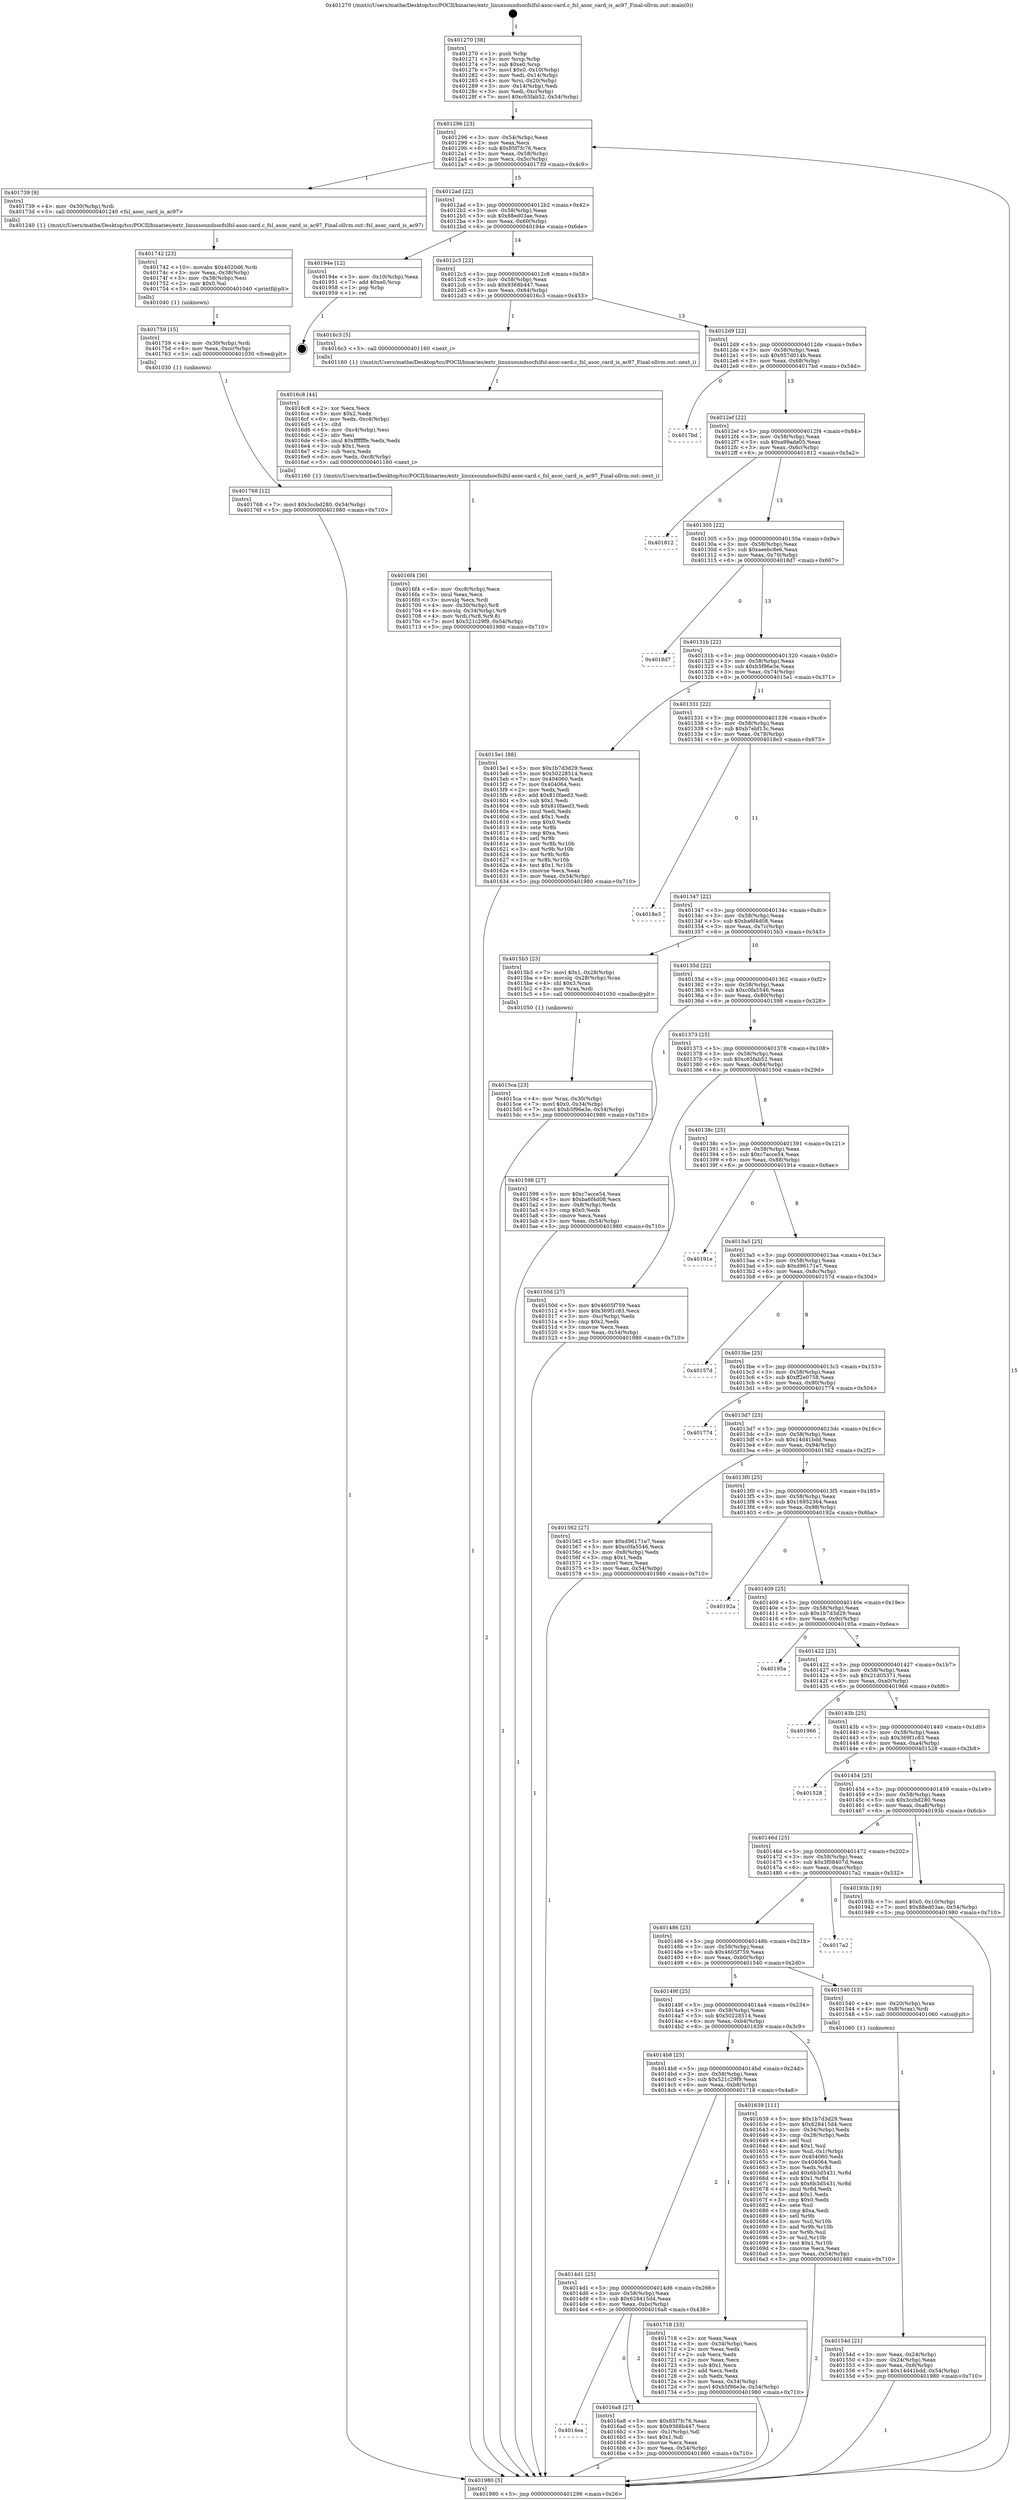 digraph "0x401270" {
  label = "0x401270 (/mnt/c/Users/mathe/Desktop/tcc/POCII/binaries/extr_linuxsoundsocfslfsl-asoc-card.c_fsl_asoc_card_is_ac97_Final-ollvm.out::main(0))"
  labelloc = "t"
  node[shape=record]

  Entry [label="",width=0.3,height=0.3,shape=circle,fillcolor=black,style=filled]
  "0x401296" [label="{
     0x401296 [23]\l
     | [instrs]\l
     &nbsp;&nbsp;0x401296 \<+3\>: mov -0x54(%rbp),%eax\l
     &nbsp;&nbsp;0x401299 \<+2\>: mov %eax,%ecx\l
     &nbsp;&nbsp;0x40129b \<+6\>: sub $0x85f7fc76,%ecx\l
     &nbsp;&nbsp;0x4012a1 \<+3\>: mov %eax,-0x58(%rbp)\l
     &nbsp;&nbsp;0x4012a4 \<+3\>: mov %ecx,-0x5c(%rbp)\l
     &nbsp;&nbsp;0x4012a7 \<+6\>: je 0000000000401739 \<main+0x4c9\>\l
  }"]
  "0x401739" [label="{
     0x401739 [9]\l
     | [instrs]\l
     &nbsp;&nbsp;0x401739 \<+4\>: mov -0x30(%rbp),%rdi\l
     &nbsp;&nbsp;0x40173d \<+5\>: call 0000000000401240 \<fsl_asoc_card_is_ac97\>\l
     | [calls]\l
     &nbsp;&nbsp;0x401240 \{1\} (/mnt/c/Users/mathe/Desktop/tcc/POCII/binaries/extr_linuxsoundsocfslfsl-asoc-card.c_fsl_asoc_card_is_ac97_Final-ollvm.out::fsl_asoc_card_is_ac97)\l
  }"]
  "0x4012ad" [label="{
     0x4012ad [22]\l
     | [instrs]\l
     &nbsp;&nbsp;0x4012ad \<+5\>: jmp 00000000004012b2 \<main+0x42\>\l
     &nbsp;&nbsp;0x4012b2 \<+3\>: mov -0x58(%rbp),%eax\l
     &nbsp;&nbsp;0x4012b5 \<+5\>: sub $0x88ed03ae,%eax\l
     &nbsp;&nbsp;0x4012ba \<+3\>: mov %eax,-0x60(%rbp)\l
     &nbsp;&nbsp;0x4012bd \<+6\>: je 000000000040194e \<main+0x6de\>\l
  }"]
  Exit [label="",width=0.3,height=0.3,shape=circle,fillcolor=black,style=filled,peripheries=2]
  "0x40194e" [label="{
     0x40194e [12]\l
     | [instrs]\l
     &nbsp;&nbsp;0x40194e \<+3\>: mov -0x10(%rbp),%eax\l
     &nbsp;&nbsp;0x401951 \<+7\>: add $0xe0,%rsp\l
     &nbsp;&nbsp;0x401958 \<+1\>: pop %rbp\l
     &nbsp;&nbsp;0x401959 \<+1\>: ret\l
  }"]
  "0x4012c3" [label="{
     0x4012c3 [22]\l
     | [instrs]\l
     &nbsp;&nbsp;0x4012c3 \<+5\>: jmp 00000000004012c8 \<main+0x58\>\l
     &nbsp;&nbsp;0x4012c8 \<+3\>: mov -0x58(%rbp),%eax\l
     &nbsp;&nbsp;0x4012cb \<+5\>: sub $0x9368b447,%eax\l
     &nbsp;&nbsp;0x4012d0 \<+3\>: mov %eax,-0x64(%rbp)\l
     &nbsp;&nbsp;0x4012d3 \<+6\>: je 00000000004016c3 \<main+0x453\>\l
  }"]
  "0x401768" [label="{
     0x401768 [12]\l
     | [instrs]\l
     &nbsp;&nbsp;0x401768 \<+7\>: movl $0x3ccbd280,-0x54(%rbp)\l
     &nbsp;&nbsp;0x40176f \<+5\>: jmp 0000000000401980 \<main+0x710\>\l
  }"]
  "0x4016c3" [label="{
     0x4016c3 [5]\l
     | [instrs]\l
     &nbsp;&nbsp;0x4016c3 \<+5\>: call 0000000000401160 \<next_i\>\l
     | [calls]\l
     &nbsp;&nbsp;0x401160 \{1\} (/mnt/c/Users/mathe/Desktop/tcc/POCII/binaries/extr_linuxsoundsocfslfsl-asoc-card.c_fsl_asoc_card_is_ac97_Final-ollvm.out::next_i)\l
  }"]
  "0x4012d9" [label="{
     0x4012d9 [22]\l
     | [instrs]\l
     &nbsp;&nbsp;0x4012d9 \<+5\>: jmp 00000000004012de \<main+0x6e\>\l
     &nbsp;&nbsp;0x4012de \<+3\>: mov -0x58(%rbp),%eax\l
     &nbsp;&nbsp;0x4012e1 \<+5\>: sub $0x957d014b,%eax\l
     &nbsp;&nbsp;0x4012e6 \<+3\>: mov %eax,-0x68(%rbp)\l
     &nbsp;&nbsp;0x4012e9 \<+6\>: je 00000000004017bd \<main+0x54d\>\l
  }"]
  "0x401759" [label="{
     0x401759 [15]\l
     | [instrs]\l
     &nbsp;&nbsp;0x401759 \<+4\>: mov -0x30(%rbp),%rdi\l
     &nbsp;&nbsp;0x40175d \<+6\>: mov %eax,-0xcc(%rbp)\l
     &nbsp;&nbsp;0x401763 \<+5\>: call 0000000000401030 \<free@plt\>\l
     | [calls]\l
     &nbsp;&nbsp;0x401030 \{1\} (unknown)\l
  }"]
  "0x4017bd" [label="{
     0x4017bd\l
  }", style=dashed]
  "0x4012ef" [label="{
     0x4012ef [22]\l
     | [instrs]\l
     &nbsp;&nbsp;0x4012ef \<+5\>: jmp 00000000004012f4 \<main+0x84\>\l
     &nbsp;&nbsp;0x4012f4 \<+3\>: mov -0x58(%rbp),%eax\l
     &nbsp;&nbsp;0x4012f7 \<+5\>: sub $0xa99ada05,%eax\l
     &nbsp;&nbsp;0x4012fc \<+3\>: mov %eax,-0x6c(%rbp)\l
     &nbsp;&nbsp;0x4012ff \<+6\>: je 0000000000401812 \<main+0x5a2\>\l
  }"]
  "0x401742" [label="{
     0x401742 [23]\l
     | [instrs]\l
     &nbsp;&nbsp;0x401742 \<+10\>: movabs $0x4020d6,%rdi\l
     &nbsp;&nbsp;0x40174c \<+3\>: mov %eax,-0x38(%rbp)\l
     &nbsp;&nbsp;0x40174f \<+3\>: mov -0x38(%rbp),%esi\l
     &nbsp;&nbsp;0x401752 \<+2\>: mov $0x0,%al\l
     &nbsp;&nbsp;0x401754 \<+5\>: call 0000000000401040 \<printf@plt\>\l
     | [calls]\l
     &nbsp;&nbsp;0x401040 \{1\} (unknown)\l
  }"]
  "0x401812" [label="{
     0x401812\l
  }", style=dashed]
  "0x401305" [label="{
     0x401305 [22]\l
     | [instrs]\l
     &nbsp;&nbsp;0x401305 \<+5\>: jmp 000000000040130a \<main+0x9a\>\l
     &nbsp;&nbsp;0x40130a \<+3\>: mov -0x58(%rbp),%eax\l
     &nbsp;&nbsp;0x40130d \<+5\>: sub $0xaeebc8e6,%eax\l
     &nbsp;&nbsp;0x401312 \<+3\>: mov %eax,-0x70(%rbp)\l
     &nbsp;&nbsp;0x401315 \<+6\>: je 00000000004018d7 \<main+0x667\>\l
  }"]
  "0x4016f4" [label="{
     0x4016f4 [36]\l
     | [instrs]\l
     &nbsp;&nbsp;0x4016f4 \<+6\>: mov -0xc8(%rbp),%ecx\l
     &nbsp;&nbsp;0x4016fa \<+3\>: imul %eax,%ecx\l
     &nbsp;&nbsp;0x4016fd \<+3\>: movslq %ecx,%rdi\l
     &nbsp;&nbsp;0x401700 \<+4\>: mov -0x30(%rbp),%r8\l
     &nbsp;&nbsp;0x401704 \<+4\>: movslq -0x34(%rbp),%r9\l
     &nbsp;&nbsp;0x401708 \<+4\>: mov %rdi,(%r8,%r9,8)\l
     &nbsp;&nbsp;0x40170c \<+7\>: movl $0x521c29f9,-0x54(%rbp)\l
     &nbsp;&nbsp;0x401713 \<+5\>: jmp 0000000000401980 \<main+0x710\>\l
  }"]
  "0x4018d7" [label="{
     0x4018d7\l
  }", style=dashed]
  "0x40131b" [label="{
     0x40131b [22]\l
     | [instrs]\l
     &nbsp;&nbsp;0x40131b \<+5\>: jmp 0000000000401320 \<main+0xb0\>\l
     &nbsp;&nbsp;0x401320 \<+3\>: mov -0x58(%rbp),%eax\l
     &nbsp;&nbsp;0x401323 \<+5\>: sub $0xb5f96e3e,%eax\l
     &nbsp;&nbsp;0x401328 \<+3\>: mov %eax,-0x74(%rbp)\l
     &nbsp;&nbsp;0x40132b \<+6\>: je 00000000004015e1 \<main+0x371\>\l
  }"]
  "0x4016c8" [label="{
     0x4016c8 [44]\l
     | [instrs]\l
     &nbsp;&nbsp;0x4016c8 \<+2\>: xor %ecx,%ecx\l
     &nbsp;&nbsp;0x4016ca \<+5\>: mov $0x2,%edx\l
     &nbsp;&nbsp;0x4016cf \<+6\>: mov %edx,-0xc4(%rbp)\l
     &nbsp;&nbsp;0x4016d5 \<+1\>: cltd\l
     &nbsp;&nbsp;0x4016d6 \<+6\>: mov -0xc4(%rbp),%esi\l
     &nbsp;&nbsp;0x4016dc \<+2\>: idiv %esi\l
     &nbsp;&nbsp;0x4016de \<+6\>: imul $0xfffffffe,%edx,%edx\l
     &nbsp;&nbsp;0x4016e4 \<+3\>: sub $0x1,%ecx\l
     &nbsp;&nbsp;0x4016e7 \<+2\>: sub %ecx,%edx\l
     &nbsp;&nbsp;0x4016e9 \<+6\>: mov %edx,-0xc8(%rbp)\l
     &nbsp;&nbsp;0x4016ef \<+5\>: call 0000000000401160 \<next_i\>\l
     | [calls]\l
     &nbsp;&nbsp;0x401160 \{1\} (/mnt/c/Users/mathe/Desktop/tcc/POCII/binaries/extr_linuxsoundsocfslfsl-asoc-card.c_fsl_asoc_card_is_ac97_Final-ollvm.out::next_i)\l
  }"]
  "0x4015e1" [label="{
     0x4015e1 [88]\l
     | [instrs]\l
     &nbsp;&nbsp;0x4015e1 \<+5\>: mov $0x1b7d3d29,%eax\l
     &nbsp;&nbsp;0x4015e6 \<+5\>: mov $0x50228514,%ecx\l
     &nbsp;&nbsp;0x4015eb \<+7\>: mov 0x404060,%edx\l
     &nbsp;&nbsp;0x4015f2 \<+7\>: mov 0x404064,%esi\l
     &nbsp;&nbsp;0x4015f9 \<+2\>: mov %edx,%edi\l
     &nbsp;&nbsp;0x4015fb \<+6\>: add $0x810faed3,%edi\l
     &nbsp;&nbsp;0x401601 \<+3\>: sub $0x1,%edi\l
     &nbsp;&nbsp;0x401604 \<+6\>: sub $0x810faed3,%edi\l
     &nbsp;&nbsp;0x40160a \<+3\>: imul %edi,%edx\l
     &nbsp;&nbsp;0x40160d \<+3\>: and $0x1,%edx\l
     &nbsp;&nbsp;0x401610 \<+3\>: cmp $0x0,%edx\l
     &nbsp;&nbsp;0x401613 \<+4\>: sete %r8b\l
     &nbsp;&nbsp;0x401617 \<+3\>: cmp $0xa,%esi\l
     &nbsp;&nbsp;0x40161a \<+4\>: setl %r9b\l
     &nbsp;&nbsp;0x40161e \<+3\>: mov %r8b,%r10b\l
     &nbsp;&nbsp;0x401621 \<+3\>: and %r9b,%r10b\l
     &nbsp;&nbsp;0x401624 \<+3\>: xor %r9b,%r8b\l
     &nbsp;&nbsp;0x401627 \<+3\>: or %r8b,%r10b\l
     &nbsp;&nbsp;0x40162a \<+4\>: test $0x1,%r10b\l
     &nbsp;&nbsp;0x40162e \<+3\>: cmovne %ecx,%eax\l
     &nbsp;&nbsp;0x401631 \<+3\>: mov %eax,-0x54(%rbp)\l
     &nbsp;&nbsp;0x401634 \<+5\>: jmp 0000000000401980 \<main+0x710\>\l
  }"]
  "0x401331" [label="{
     0x401331 [22]\l
     | [instrs]\l
     &nbsp;&nbsp;0x401331 \<+5\>: jmp 0000000000401336 \<main+0xc6\>\l
     &nbsp;&nbsp;0x401336 \<+3\>: mov -0x58(%rbp),%eax\l
     &nbsp;&nbsp;0x401339 \<+5\>: sub $0xb7ebf13c,%eax\l
     &nbsp;&nbsp;0x40133e \<+3\>: mov %eax,-0x78(%rbp)\l
     &nbsp;&nbsp;0x401341 \<+6\>: je 00000000004018e3 \<main+0x673\>\l
  }"]
  "0x4014ea" [label="{
     0x4014ea\l
  }", style=dashed]
  "0x4018e3" [label="{
     0x4018e3\l
  }", style=dashed]
  "0x401347" [label="{
     0x401347 [22]\l
     | [instrs]\l
     &nbsp;&nbsp;0x401347 \<+5\>: jmp 000000000040134c \<main+0xdc\>\l
     &nbsp;&nbsp;0x40134c \<+3\>: mov -0x58(%rbp),%eax\l
     &nbsp;&nbsp;0x40134f \<+5\>: sub $0xba6f4d08,%eax\l
     &nbsp;&nbsp;0x401354 \<+3\>: mov %eax,-0x7c(%rbp)\l
     &nbsp;&nbsp;0x401357 \<+6\>: je 00000000004015b3 \<main+0x343\>\l
  }"]
  "0x4016a8" [label="{
     0x4016a8 [27]\l
     | [instrs]\l
     &nbsp;&nbsp;0x4016a8 \<+5\>: mov $0x85f7fc76,%eax\l
     &nbsp;&nbsp;0x4016ad \<+5\>: mov $0x9368b447,%ecx\l
     &nbsp;&nbsp;0x4016b2 \<+3\>: mov -0x1(%rbp),%dl\l
     &nbsp;&nbsp;0x4016b5 \<+3\>: test $0x1,%dl\l
     &nbsp;&nbsp;0x4016b8 \<+3\>: cmovne %ecx,%eax\l
     &nbsp;&nbsp;0x4016bb \<+3\>: mov %eax,-0x54(%rbp)\l
     &nbsp;&nbsp;0x4016be \<+5\>: jmp 0000000000401980 \<main+0x710\>\l
  }"]
  "0x4015b3" [label="{
     0x4015b3 [23]\l
     | [instrs]\l
     &nbsp;&nbsp;0x4015b3 \<+7\>: movl $0x1,-0x28(%rbp)\l
     &nbsp;&nbsp;0x4015ba \<+4\>: movslq -0x28(%rbp),%rax\l
     &nbsp;&nbsp;0x4015be \<+4\>: shl $0x3,%rax\l
     &nbsp;&nbsp;0x4015c2 \<+3\>: mov %rax,%rdi\l
     &nbsp;&nbsp;0x4015c5 \<+5\>: call 0000000000401050 \<malloc@plt\>\l
     | [calls]\l
     &nbsp;&nbsp;0x401050 \{1\} (unknown)\l
  }"]
  "0x40135d" [label="{
     0x40135d [22]\l
     | [instrs]\l
     &nbsp;&nbsp;0x40135d \<+5\>: jmp 0000000000401362 \<main+0xf2\>\l
     &nbsp;&nbsp;0x401362 \<+3\>: mov -0x58(%rbp),%eax\l
     &nbsp;&nbsp;0x401365 \<+5\>: sub $0xc0fa5546,%eax\l
     &nbsp;&nbsp;0x40136a \<+3\>: mov %eax,-0x80(%rbp)\l
     &nbsp;&nbsp;0x40136d \<+6\>: je 0000000000401598 \<main+0x328\>\l
  }"]
  "0x4014d1" [label="{
     0x4014d1 [25]\l
     | [instrs]\l
     &nbsp;&nbsp;0x4014d1 \<+5\>: jmp 00000000004014d6 \<main+0x266\>\l
     &nbsp;&nbsp;0x4014d6 \<+3\>: mov -0x58(%rbp),%eax\l
     &nbsp;&nbsp;0x4014d9 \<+5\>: sub $0x628415d4,%eax\l
     &nbsp;&nbsp;0x4014de \<+6\>: mov %eax,-0xbc(%rbp)\l
     &nbsp;&nbsp;0x4014e4 \<+6\>: je 00000000004016a8 \<main+0x438\>\l
  }"]
  "0x401598" [label="{
     0x401598 [27]\l
     | [instrs]\l
     &nbsp;&nbsp;0x401598 \<+5\>: mov $0xc7acce54,%eax\l
     &nbsp;&nbsp;0x40159d \<+5\>: mov $0xba6f4d08,%ecx\l
     &nbsp;&nbsp;0x4015a2 \<+3\>: mov -0x8(%rbp),%edx\l
     &nbsp;&nbsp;0x4015a5 \<+3\>: cmp $0x0,%edx\l
     &nbsp;&nbsp;0x4015a8 \<+3\>: cmove %ecx,%eax\l
     &nbsp;&nbsp;0x4015ab \<+3\>: mov %eax,-0x54(%rbp)\l
     &nbsp;&nbsp;0x4015ae \<+5\>: jmp 0000000000401980 \<main+0x710\>\l
  }"]
  "0x401373" [label="{
     0x401373 [25]\l
     | [instrs]\l
     &nbsp;&nbsp;0x401373 \<+5\>: jmp 0000000000401378 \<main+0x108\>\l
     &nbsp;&nbsp;0x401378 \<+3\>: mov -0x58(%rbp),%eax\l
     &nbsp;&nbsp;0x40137b \<+5\>: sub $0xc65fab52,%eax\l
     &nbsp;&nbsp;0x401380 \<+6\>: mov %eax,-0x84(%rbp)\l
     &nbsp;&nbsp;0x401386 \<+6\>: je 000000000040150d \<main+0x29d\>\l
  }"]
  "0x401718" [label="{
     0x401718 [33]\l
     | [instrs]\l
     &nbsp;&nbsp;0x401718 \<+2\>: xor %eax,%eax\l
     &nbsp;&nbsp;0x40171a \<+3\>: mov -0x34(%rbp),%ecx\l
     &nbsp;&nbsp;0x40171d \<+2\>: mov %eax,%edx\l
     &nbsp;&nbsp;0x40171f \<+2\>: sub %ecx,%edx\l
     &nbsp;&nbsp;0x401721 \<+2\>: mov %eax,%ecx\l
     &nbsp;&nbsp;0x401723 \<+3\>: sub $0x1,%ecx\l
     &nbsp;&nbsp;0x401726 \<+2\>: add %ecx,%edx\l
     &nbsp;&nbsp;0x401728 \<+2\>: sub %edx,%eax\l
     &nbsp;&nbsp;0x40172a \<+3\>: mov %eax,-0x34(%rbp)\l
     &nbsp;&nbsp;0x40172d \<+7\>: movl $0xb5f96e3e,-0x54(%rbp)\l
     &nbsp;&nbsp;0x401734 \<+5\>: jmp 0000000000401980 \<main+0x710\>\l
  }"]
  "0x40150d" [label="{
     0x40150d [27]\l
     | [instrs]\l
     &nbsp;&nbsp;0x40150d \<+5\>: mov $0x4605f759,%eax\l
     &nbsp;&nbsp;0x401512 \<+5\>: mov $0x369f1c83,%ecx\l
     &nbsp;&nbsp;0x401517 \<+3\>: mov -0xc(%rbp),%edx\l
     &nbsp;&nbsp;0x40151a \<+3\>: cmp $0x2,%edx\l
     &nbsp;&nbsp;0x40151d \<+3\>: cmovne %ecx,%eax\l
     &nbsp;&nbsp;0x401520 \<+3\>: mov %eax,-0x54(%rbp)\l
     &nbsp;&nbsp;0x401523 \<+5\>: jmp 0000000000401980 \<main+0x710\>\l
  }"]
  "0x40138c" [label="{
     0x40138c [25]\l
     | [instrs]\l
     &nbsp;&nbsp;0x40138c \<+5\>: jmp 0000000000401391 \<main+0x121\>\l
     &nbsp;&nbsp;0x401391 \<+3\>: mov -0x58(%rbp),%eax\l
     &nbsp;&nbsp;0x401394 \<+5\>: sub $0xc7acce54,%eax\l
     &nbsp;&nbsp;0x401399 \<+6\>: mov %eax,-0x88(%rbp)\l
     &nbsp;&nbsp;0x40139f \<+6\>: je 000000000040191e \<main+0x6ae\>\l
  }"]
  "0x401980" [label="{
     0x401980 [5]\l
     | [instrs]\l
     &nbsp;&nbsp;0x401980 \<+5\>: jmp 0000000000401296 \<main+0x26\>\l
  }"]
  "0x401270" [label="{
     0x401270 [38]\l
     | [instrs]\l
     &nbsp;&nbsp;0x401270 \<+1\>: push %rbp\l
     &nbsp;&nbsp;0x401271 \<+3\>: mov %rsp,%rbp\l
     &nbsp;&nbsp;0x401274 \<+7\>: sub $0xe0,%rsp\l
     &nbsp;&nbsp;0x40127b \<+7\>: movl $0x0,-0x10(%rbp)\l
     &nbsp;&nbsp;0x401282 \<+3\>: mov %edi,-0x14(%rbp)\l
     &nbsp;&nbsp;0x401285 \<+4\>: mov %rsi,-0x20(%rbp)\l
     &nbsp;&nbsp;0x401289 \<+3\>: mov -0x14(%rbp),%edi\l
     &nbsp;&nbsp;0x40128c \<+3\>: mov %edi,-0xc(%rbp)\l
     &nbsp;&nbsp;0x40128f \<+7\>: movl $0xc65fab52,-0x54(%rbp)\l
  }"]
  "0x4014b8" [label="{
     0x4014b8 [25]\l
     | [instrs]\l
     &nbsp;&nbsp;0x4014b8 \<+5\>: jmp 00000000004014bd \<main+0x24d\>\l
     &nbsp;&nbsp;0x4014bd \<+3\>: mov -0x58(%rbp),%eax\l
     &nbsp;&nbsp;0x4014c0 \<+5\>: sub $0x521c29f9,%eax\l
     &nbsp;&nbsp;0x4014c5 \<+6\>: mov %eax,-0xb8(%rbp)\l
     &nbsp;&nbsp;0x4014cb \<+6\>: je 0000000000401718 \<main+0x4a8\>\l
  }"]
  "0x40191e" [label="{
     0x40191e\l
  }", style=dashed]
  "0x4013a5" [label="{
     0x4013a5 [25]\l
     | [instrs]\l
     &nbsp;&nbsp;0x4013a5 \<+5\>: jmp 00000000004013aa \<main+0x13a\>\l
     &nbsp;&nbsp;0x4013aa \<+3\>: mov -0x58(%rbp),%eax\l
     &nbsp;&nbsp;0x4013ad \<+5\>: sub $0xd96171e7,%eax\l
     &nbsp;&nbsp;0x4013b2 \<+6\>: mov %eax,-0x8c(%rbp)\l
     &nbsp;&nbsp;0x4013b8 \<+6\>: je 000000000040157d \<main+0x30d\>\l
  }"]
  "0x401639" [label="{
     0x401639 [111]\l
     | [instrs]\l
     &nbsp;&nbsp;0x401639 \<+5\>: mov $0x1b7d3d29,%eax\l
     &nbsp;&nbsp;0x40163e \<+5\>: mov $0x628415d4,%ecx\l
     &nbsp;&nbsp;0x401643 \<+3\>: mov -0x34(%rbp),%edx\l
     &nbsp;&nbsp;0x401646 \<+3\>: cmp -0x28(%rbp),%edx\l
     &nbsp;&nbsp;0x401649 \<+4\>: setl %sil\l
     &nbsp;&nbsp;0x40164d \<+4\>: and $0x1,%sil\l
     &nbsp;&nbsp;0x401651 \<+4\>: mov %sil,-0x1(%rbp)\l
     &nbsp;&nbsp;0x401655 \<+7\>: mov 0x404060,%edx\l
     &nbsp;&nbsp;0x40165c \<+7\>: mov 0x404064,%edi\l
     &nbsp;&nbsp;0x401663 \<+3\>: mov %edx,%r8d\l
     &nbsp;&nbsp;0x401666 \<+7\>: add $0x6b3d5431,%r8d\l
     &nbsp;&nbsp;0x40166d \<+4\>: sub $0x1,%r8d\l
     &nbsp;&nbsp;0x401671 \<+7\>: sub $0x6b3d5431,%r8d\l
     &nbsp;&nbsp;0x401678 \<+4\>: imul %r8d,%edx\l
     &nbsp;&nbsp;0x40167c \<+3\>: and $0x1,%edx\l
     &nbsp;&nbsp;0x40167f \<+3\>: cmp $0x0,%edx\l
     &nbsp;&nbsp;0x401682 \<+4\>: sete %sil\l
     &nbsp;&nbsp;0x401686 \<+3\>: cmp $0xa,%edi\l
     &nbsp;&nbsp;0x401689 \<+4\>: setl %r9b\l
     &nbsp;&nbsp;0x40168d \<+3\>: mov %sil,%r10b\l
     &nbsp;&nbsp;0x401690 \<+3\>: and %r9b,%r10b\l
     &nbsp;&nbsp;0x401693 \<+3\>: xor %r9b,%sil\l
     &nbsp;&nbsp;0x401696 \<+3\>: or %sil,%r10b\l
     &nbsp;&nbsp;0x401699 \<+4\>: test $0x1,%r10b\l
     &nbsp;&nbsp;0x40169d \<+3\>: cmovne %ecx,%eax\l
     &nbsp;&nbsp;0x4016a0 \<+3\>: mov %eax,-0x54(%rbp)\l
     &nbsp;&nbsp;0x4016a3 \<+5\>: jmp 0000000000401980 \<main+0x710\>\l
  }"]
  "0x40157d" [label="{
     0x40157d\l
  }", style=dashed]
  "0x4013be" [label="{
     0x4013be [25]\l
     | [instrs]\l
     &nbsp;&nbsp;0x4013be \<+5\>: jmp 00000000004013c3 \<main+0x153\>\l
     &nbsp;&nbsp;0x4013c3 \<+3\>: mov -0x58(%rbp),%eax\l
     &nbsp;&nbsp;0x4013c6 \<+5\>: sub $0xff2e0758,%eax\l
     &nbsp;&nbsp;0x4013cb \<+6\>: mov %eax,-0x90(%rbp)\l
     &nbsp;&nbsp;0x4013d1 \<+6\>: je 0000000000401774 \<main+0x504\>\l
  }"]
  "0x4015ca" [label="{
     0x4015ca [23]\l
     | [instrs]\l
     &nbsp;&nbsp;0x4015ca \<+4\>: mov %rax,-0x30(%rbp)\l
     &nbsp;&nbsp;0x4015ce \<+7\>: movl $0x0,-0x34(%rbp)\l
     &nbsp;&nbsp;0x4015d5 \<+7\>: movl $0xb5f96e3e,-0x54(%rbp)\l
     &nbsp;&nbsp;0x4015dc \<+5\>: jmp 0000000000401980 \<main+0x710\>\l
  }"]
  "0x401774" [label="{
     0x401774\l
  }", style=dashed]
  "0x4013d7" [label="{
     0x4013d7 [25]\l
     | [instrs]\l
     &nbsp;&nbsp;0x4013d7 \<+5\>: jmp 00000000004013dc \<main+0x16c\>\l
     &nbsp;&nbsp;0x4013dc \<+3\>: mov -0x58(%rbp),%eax\l
     &nbsp;&nbsp;0x4013df \<+5\>: sub $0x14d41bdd,%eax\l
     &nbsp;&nbsp;0x4013e4 \<+6\>: mov %eax,-0x94(%rbp)\l
     &nbsp;&nbsp;0x4013ea \<+6\>: je 0000000000401562 \<main+0x2f2\>\l
  }"]
  "0x40154d" [label="{
     0x40154d [21]\l
     | [instrs]\l
     &nbsp;&nbsp;0x40154d \<+3\>: mov %eax,-0x24(%rbp)\l
     &nbsp;&nbsp;0x401550 \<+3\>: mov -0x24(%rbp),%eax\l
     &nbsp;&nbsp;0x401553 \<+3\>: mov %eax,-0x8(%rbp)\l
     &nbsp;&nbsp;0x401556 \<+7\>: movl $0x14d41bdd,-0x54(%rbp)\l
     &nbsp;&nbsp;0x40155d \<+5\>: jmp 0000000000401980 \<main+0x710\>\l
  }"]
  "0x401562" [label="{
     0x401562 [27]\l
     | [instrs]\l
     &nbsp;&nbsp;0x401562 \<+5\>: mov $0xd96171e7,%eax\l
     &nbsp;&nbsp;0x401567 \<+5\>: mov $0xc0fa5546,%ecx\l
     &nbsp;&nbsp;0x40156c \<+3\>: mov -0x8(%rbp),%edx\l
     &nbsp;&nbsp;0x40156f \<+3\>: cmp $0x1,%edx\l
     &nbsp;&nbsp;0x401572 \<+3\>: cmovl %ecx,%eax\l
     &nbsp;&nbsp;0x401575 \<+3\>: mov %eax,-0x54(%rbp)\l
     &nbsp;&nbsp;0x401578 \<+5\>: jmp 0000000000401980 \<main+0x710\>\l
  }"]
  "0x4013f0" [label="{
     0x4013f0 [25]\l
     | [instrs]\l
     &nbsp;&nbsp;0x4013f0 \<+5\>: jmp 00000000004013f5 \<main+0x185\>\l
     &nbsp;&nbsp;0x4013f5 \<+3\>: mov -0x58(%rbp),%eax\l
     &nbsp;&nbsp;0x4013f8 \<+5\>: sub $0x16952364,%eax\l
     &nbsp;&nbsp;0x4013fd \<+6\>: mov %eax,-0x98(%rbp)\l
     &nbsp;&nbsp;0x401403 \<+6\>: je 000000000040192a \<main+0x6ba\>\l
  }"]
  "0x40149f" [label="{
     0x40149f [25]\l
     | [instrs]\l
     &nbsp;&nbsp;0x40149f \<+5\>: jmp 00000000004014a4 \<main+0x234\>\l
     &nbsp;&nbsp;0x4014a4 \<+3\>: mov -0x58(%rbp),%eax\l
     &nbsp;&nbsp;0x4014a7 \<+5\>: sub $0x50228514,%eax\l
     &nbsp;&nbsp;0x4014ac \<+6\>: mov %eax,-0xb4(%rbp)\l
     &nbsp;&nbsp;0x4014b2 \<+6\>: je 0000000000401639 \<main+0x3c9\>\l
  }"]
  "0x40192a" [label="{
     0x40192a\l
  }", style=dashed]
  "0x401409" [label="{
     0x401409 [25]\l
     | [instrs]\l
     &nbsp;&nbsp;0x401409 \<+5\>: jmp 000000000040140e \<main+0x19e\>\l
     &nbsp;&nbsp;0x40140e \<+3\>: mov -0x58(%rbp),%eax\l
     &nbsp;&nbsp;0x401411 \<+5\>: sub $0x1b7d3d29,%eax\l
     &nbsp;&nbsp;0x401416 \<+6\>: mov %eax,-0x9c(%rbp)\l
     &nbsp;&nbsp;0x40141c \<+6\>: je 000000000040195a \<main+0x6ea\>\l
  }"]
  "0x401540" [label="{
     0x401540 [13]\l
     | [instrs]\l
     &nbsp;&nbsp;0x401540 \<+4\>: mov -0x20(%rbp),%rax\l
     &nbsp;&nbsp;0x401544 \<+4\>: mov 0x8(%rax),%rdi\l
     &nbsp;&nbsp;0x401548 \<+5\>: call 0000000000401060 \<atoi@plt\>\l
     | [calls]\l
     &nbsp;&nbsp;0x401060 \{1\} (unknown)\l
  }"]
  "0x40195a" [label="{
     0x40195a\l
  }", style=dashed]
  "0x401422" [label="{
     0x401422 [25]\l
     | [instrs]\l
     &nbsp;&nbsp;0x401422 \<+5\>: jmp 0000000000401427 \<main+0x1b7\>\l
     &nbsp;&nbsp;0x401427 \<+3\>: mov -0x58(%rbp),%eax\l
     &nbsp;&nbsp;0x40142a \<+5\>: sub $0x21d05371,%eax\l
     &nbsp;&nbsp;0x40142f \<+6\>: mov %eax,-0xa0(%rbp)\l
     &nbsp;&nbsp;0x401435 \<+6\>: je 0000000000401966 \<main+0x6f6\>\l
  }"]
  "0x401486" [label="{
     0x401486 [25]\l
     | [instrs]\l
     &nbsp;&nbsp;0x401486 \<+5\>: jmp 000000000040148b \<main+0x21b\>\l
     &nbsp;&nbsp;0x40148b \<+3\>: mov -0x58(%rbp),%eax\l
     &nbsp;&nbsp;0x40148e \<+5\>: sub $0x4605f759,%eax\l
     &nbsp;&nbsp;0x401493 \<+6\>: mov %eax,-0xb0(%rbp)\l
     &nbsp;&nbsp;0x401499 \<+6\>: je 0000000000401540 \<main+0x2d0\>\l
  }"]
  "0x401966" [label="{
     0x401966\l
  }", style=dashed]
  "0x40143b" [label="{
     0x40143b [25]\l
     | [instrs]\l
     &nbsp;&nbsp;0x40143b \<+5\>: jmp 0000000000401440 \<main+0x1d0\>\l
     &nbsp;&nbsp;0x401440 \<+3\>: mov -0x58(%rbp),%eax\l
     &nbsp;&nbsp;0x401443 \<+5\>: sub $0x369f1c83,%eax\l
     &nbsp;&nbsp;0x401448 \<+6\>: mov %eax,-0xa4(%rbp)\l
     &nbsp;&nbsp;0x40144e \<+6\>: je 0000000000401528 \<main+0x2b8\>\l
  }"]
  "0x4017a2" [label="{
     0x4017a2\l
  }", style=dashed]
  "0x401528" [label="{
     0x401528\l
  }", style=dashed]
  "0x401454" [label="{
     0x401454 [25]\l
     | [instrs]\l
     &nbsp;&nbsp;0x401454 \<+5\>: jmp 0000000000401459 \<main+0x1e9\>\l
     &nbsp;&nbsp;0x401459 \<+3\>: mov -0x58(%rbp),%eax\l
     &nbsp;&nbsp;0x40145c \<+5\>: sub $0x3ccbd280,%eax\l
     &nbsp;&nbsp;0x401461 \<+6\>: mov %eax,-0xa8(%rbp)\l
     &nbsp;&nbsp;0x401467 \<+6\>: je 000000000040193b \<main+0x6cb\>\l
  }"]
  "0x40146d" [label="{
     0x40146d [25]\l
     | [instrs]\l
     &nbsp;&nbsp;0x40146d \<+5\>: jmp 0000000000401472 \<main+0x202\>\l
     &nbsp;&nbsp;0x401472 \<+3\>: mov -0x58(%rbp),%eax\l
     &nbsp;&nbsp;0x401475 \<+5\>: sub $0x3f08407d,%eax\l
     &nbsp;&nbsp;0x40147a \<+6\>: mov %eax,-0xac(%rbp)\l
     &nbsp;&nbsp;0x401480 \<+6\>: je 00000000004017a2 \<main+0x532\>\l
  }"]
  "0x40193b" [label="{
     0x40193b [19]\l
     | [instrs]\l
     &nbsp;&nbsp;0x40193b \<+7\>: movl $0x0,-0x10(%rbp)\l
     &nbsp;&nbsp;0x401942 \<+7\>: movl $0x88ed03ae,-0x54(%rbp)\l
     &nbsp;&nbsp;0x401949 \<+5\>: jmp 0000000000401980 \<main+0x710\>\l
  }"]
  Entry -> "0x401270" [label=" 1"]
  "0x401296" -> "0x401739" [label=" 1"]
  "0x401296" -> "0x4012ad" [label=" 15"]
  "0x40194e" -> Exit [label=" 1"]
  "0x4012ad" -> "0x40194e" [label=" 1"]
  "0x4012ad" -> "0x4012c3" [label=" 14"]
  "0x40193b" -> "0x401980" [label=" 1"]
  "0x4012c3" -> "0x4016c3" [label=" 1"]
  "0x4012c3" -> "0x4012d9" [label=" 13"]
  "0x401768" -> "0x401980" [label=" 1"]
  "0x4012d9" -> "0x4017bd" [label=" 0"]
  "0x4012d9" -> "0x4012ef" [label=" 13"]
  "0x401759" -> "0x401768" [label=" 1"]
  "0x4012ef" -> "0x401812" [label=" 0"]
  "0x4012ef" -> "0x401305" [label=" 13"]
  "0x401742" -> "0x401759" [label=" 1"]
  "0x401305" -> "0x4018d7" [label=" 0"]
  "0x401305" -> "0x40131b" [label=" 13"]
  "0x401739" -> "0x401742" [label=" 1"]
  "0x40131b" -> "0x4015e1" [label=" 2"]
  "0x40131b" -> "0x401331" [label=" 11"]
  "0x401718" -> "0x401980" [label=" 1"]
  "0x401331" -> "0x4018e3" [label=" 0"]
  "0x401331" -> "0x401347" [label=" 11"]
  "0x4016f4" -> "0x401980" [label=" 1"]
  "0x401347" -> "0x4015b3" [label=" 1"]
  "0x401347" -> "0x40135d" [label=" 10"]
  "0x4016c8" -> "0x4016f4" [label=" 1"]
  "0x40135d" -> "0x401598" [label=" 1"]
  "0x40135d" -> "0x401373" [label=" 9"]
  "0x4016a8" -> "0x401980" [label=" 2"]
  "0x401373" -> "0x40150d" [label=" 1"]
  "0x401373" -> "0x40138c" [label=" 8"]
  "0x40150d" -> "0x401980" [label=" 1"]
  "0x401270" -> "0x401296" [label=" 1"]
  "0x401980" -> "0x401296" [label=" 15"]
  "0x4014d1" -> "0x4014ea" [label=" 0"]
  "0x40138c" -> "0x40191e" [label=" 0"]
  "0x40138c" -> "0x4013a5" [label=" 8"]
  "0x4016c3" -> "0x4016c8" [label=" 1"]
  "0x4013a5" -> "0x40157d" [label=" 0"]
  "0x4013a5" -> "0x4013be" [label=" 8"]
  "0x4014b8" -> "0x4014d1" [label=" 2"]
  "0x4013be" -> "0x401774" [label=" 0"]
  "0x4013be" -> "0x4013d7" [label=" 8"]
  "0x4014d1" -> "0x4016a8" [label=" 2"]
  "0x4013d7" -> "0x401562" [label=" 1"]
  "0x4013d7" -> "0x4013f0" [label=" 7"]
  "0x401639" -> "0x401980" [label=" 2"]
  "0x4013f0" -> "0x40192a" [label=" 0"]
  "0x4013f0" -> "0x401409" [label=" 7"]
  "0x40149f" -> "0x4014b8" [label=" 3"]
  "0x401409" -> "0x40195a" [label=" 0"]
  "0x401409" -> "0x401422" [label=" 7"]
  "0x40149f" -> "0x401639" [label=" 2"]
  "0x401422" -> "0x401966" [label=" 0"]
  "0x401422" -> "0x40143b" [label=" 7"]
  "0x4015e1" -> "0x401980" [label=" 2"]
  "0x40143b" -> "0x401528" [label=" 0"]
  "0x40143b" -> "0x401454" [label=" 7"]
  "0x4015ca" -> "0x401980" [label=" 1"]
  "0x401454" -> "0x40193b" [label=" 1"]
  "0x401454" -> "0x40146d" [label=" 6"]
  "0x4015b3" -> "0x4015ca" [label=" 1"]
  "0x40146d" -> "0x4017a2" [label=" 0"]
  "0x40146d" -> "0x401486" [label=" 6"]
  "0x4014b8" -> "0x401718" [label=" 1"]
  "0x401486" -> "0x401540" [label=" 1"]
  "0x401486" -> "0x40149f" [label=" 5"]
  "0x401540" -> "0x40154d" [label=" 1"]
  "0x40154d" -> "0x401980" [label=" 1"]
  "0x401562" -> "0x401980" [label=" 1"]
  "0x401598" -> "0x401980" [label=" 1"]
}

